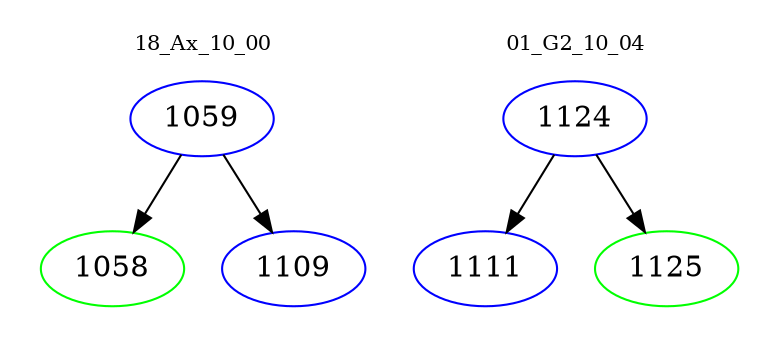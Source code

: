 digraph{
subgraph cluster_0 {
color = white
label = "18_Ax_10_00";
fontsize=10;
T0_1059 [label="1059", color="blue"]
T0_1059 -> T0_1058 [color="black"]
T0_1058 [label="1058", color="green"]
T0_1059 -> T0_1109 [color="black"]
T0_1109 [label="1109", color="blue"]
}
subgraph cluster_1 {
color = white
label = "01_G2_10_04";
fontsize=10;
T1_1124 [label="1124", color="blue"]
T1_1124 -> T1_1111 [color="black"]
T1_1111 [label="1111", color="blue"]
T1_1124 -> T1_1125 [color="black"]
T1_1125 [label="1125", color="green"]
}
}
